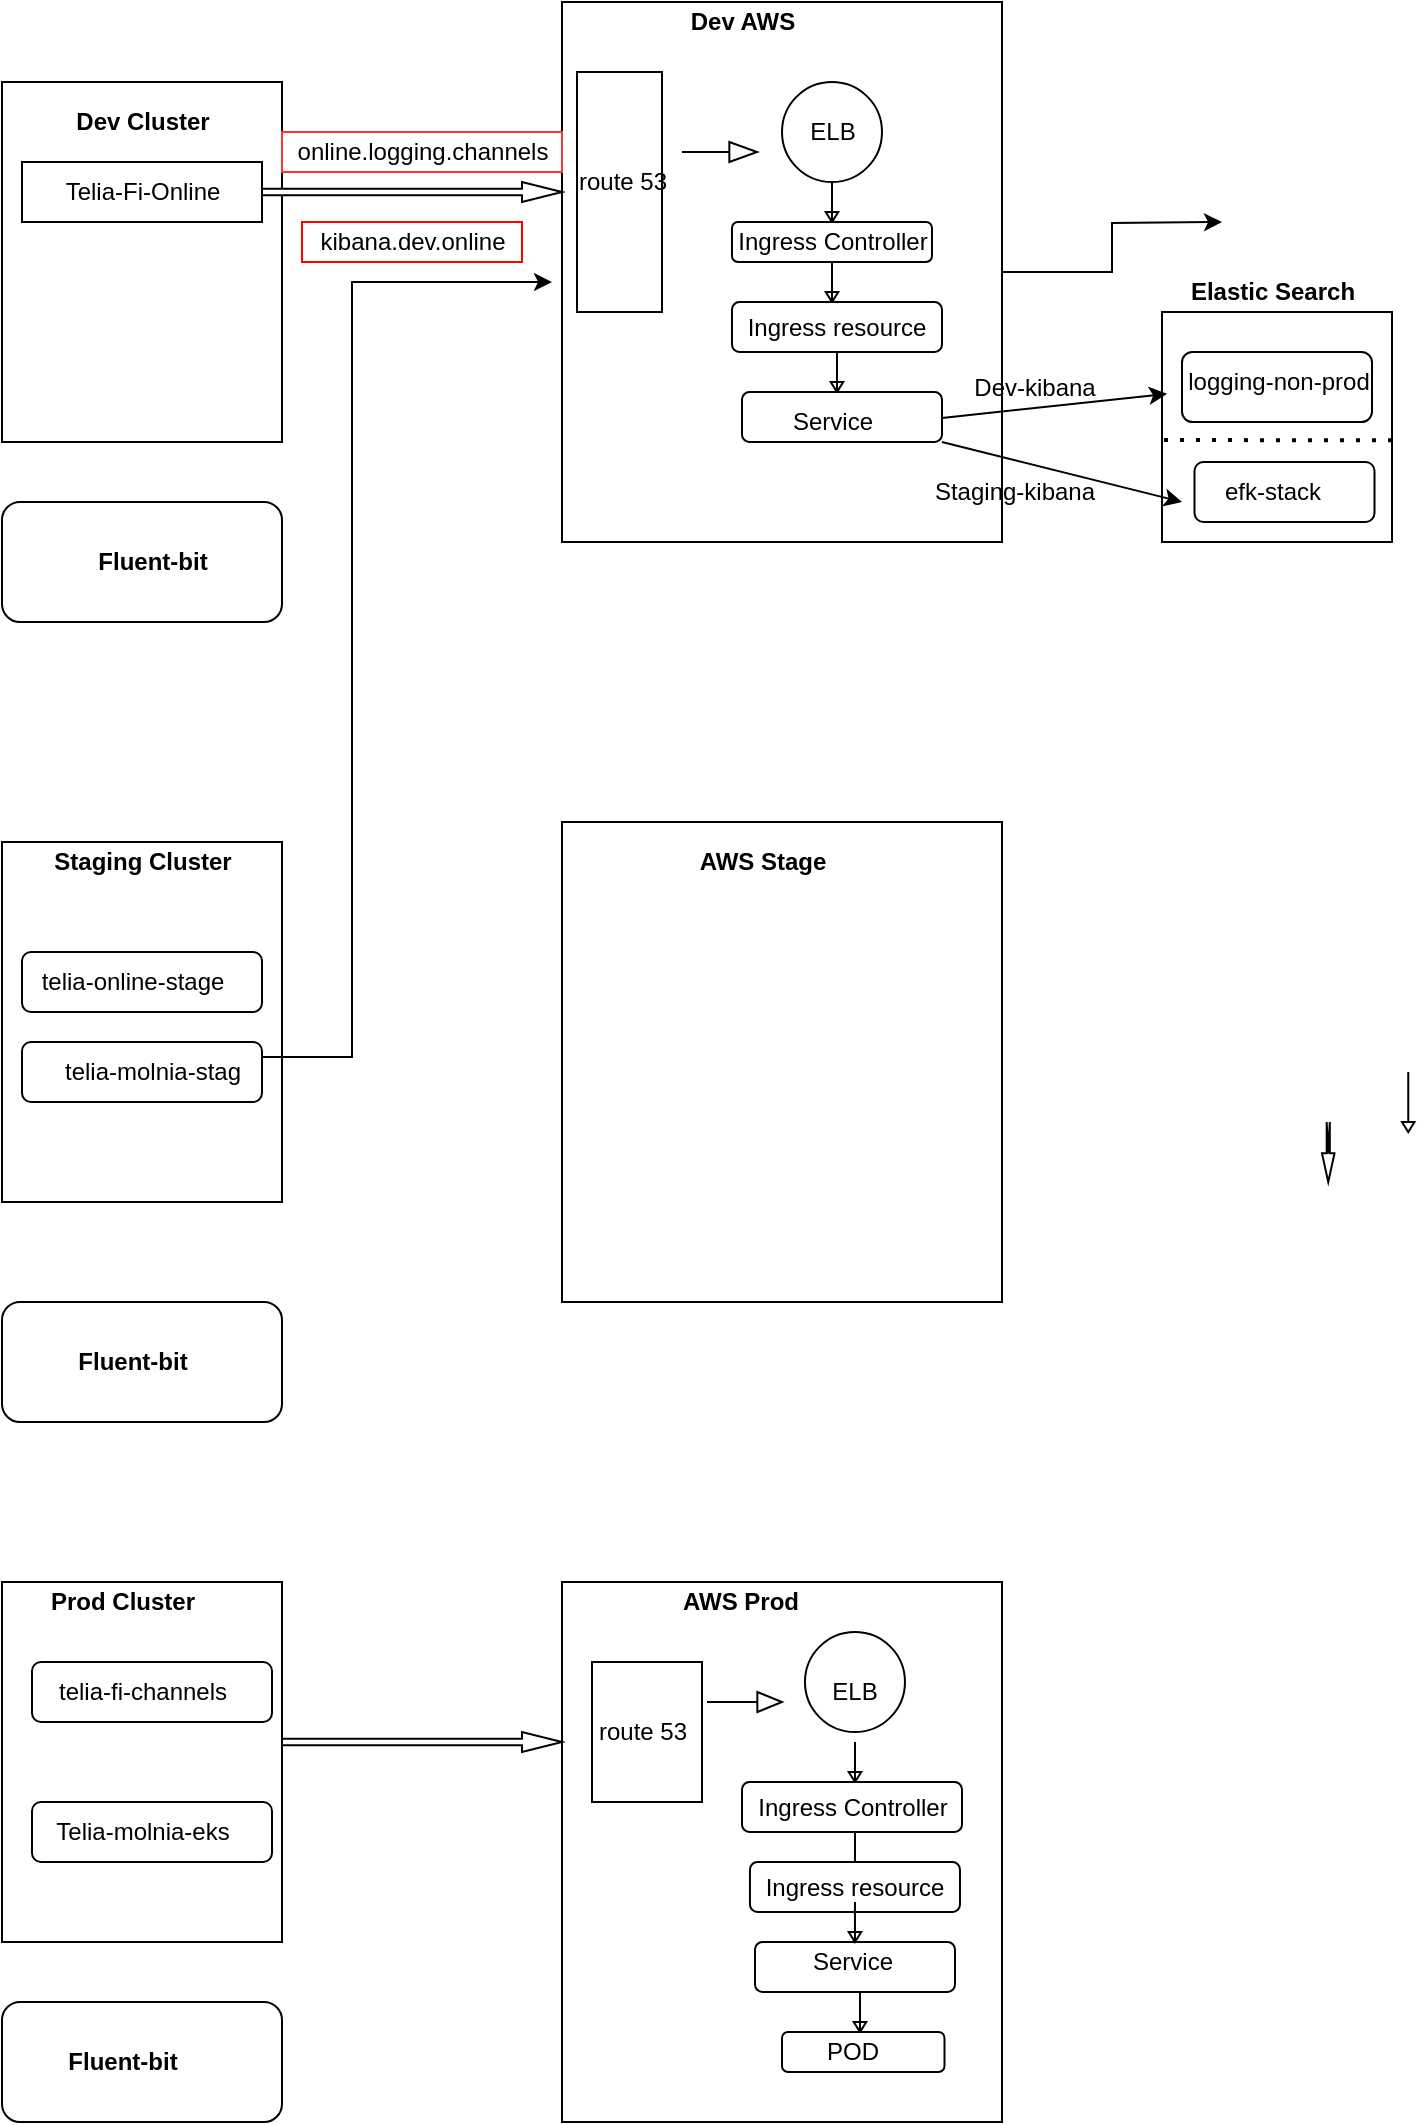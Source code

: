 <mxfile version="15.5.8" type="github">
  <diagram id="8KyumhnjD8qJlOuxR-5a" name="Page-1">
    <mxGraphModel dx="1065" dy="456" grid="1" gridSize="10" guides="1" tooltips="1" connect="1" arrows="1" fold="1" page="1" pageScale="1" pageWidth="827" pageHeight="1169" math="0" shadow="0">
      <root>
        <mxCell id="0" />
        <mxCell id="1" parent="0" />
        <mxCell id="Jb96kdzBdP_yNb_UIK-H-1" value="" style="rounded=0;whiteSpace=wrap;html=1;" vertex="1" parent="1">
          <mxGeometry x="80" y="90" width="140" height="180" as="geometry" />
        </mxCell>
        <mxCell id="Jb96kdzBdP_yNb_UIK-H-2" value="" style="rounded=0;whiteSpace=wrap;html=1;" vertex="1" parent="1">
          <mxGeometry x="80" y="840" width="140" height="180" as="geometry" />
        </mxCell>
        <mxCell id="Jb96kdzBdP_yNb_UIK-H-3" value="" style="rounded=0;whiteSpace=wrap;html=1;" vertex="1" parent="1">
          <mxGeometry x="80" y="470" width="140" height="180" as="geometry" />
        </mxCell>
        <mxCell id="Jb96kdzBdP_yNb_UIK-H-4" value="" style="rounded=0;whiteSpace=wrap;html=1;" vertex="1" parent="1">
          <mxGeometry x="360" y="840" width="220" height="270" as="geometry" />
        </mxCell>
        <mxCell id="Jb96kdzBdP_yNb_UIK-H-5" value="" style="rounded=0;whiteSpace=wrap;html=1;" vertex="1" parent="1">
          <mxGeometry x="360" y="460" width="220" height="240" as="geometry" />
        </mxCell>
        <mxCell id="Jb96kdzBdP_yNb_UIK-H-84" style="edgeStyle=orthogonalEdgeStyle;rounded=0;orthogonalLoop=1;jettySize=auto;html=1;" edge="1" parent="1" source="Jb96kdzBdP_yNb_UIK-H-6">
          <mxGeometry relative="1" as="geometry">
            <mxPoint x="690" y="160" as="targetPoint" />
          </mxGeometry>
        </mxCell>
        <mxCell id="Jb96kdzBdP_yNb_UIK-H-6" value="" style="rounded=0;whiteSpace=wrap;html=1;fillColor=#FFFFFF;" vertex="1" parent="1">
          <mxGeometry x="360" y="50" width="220" height="270" as="geometry" />
        </mxCell>
        <mxCell id="Jb96kdzBdP_yNb_UIK-H-7" value="" style="rounded=0;whiteSpace=wrap;html=1;" vertex="1" parent="1">
          <mxGeometry x="90" y="130" width="120" height="30" as="geometry" />
        </mxCell>
        <mxCell id="Jb96kdzBdP_yNb_UIK-H-8" value="Dev Cluster" style="text;html=1;resizable=0;autosize=1;align=center;verticalAlign=middle;points=[];fillColor=none;strokeColor=none;rounded=0;fontStyle=1" vertex="1" parent="1">
          <mxGeometry x="110" y="100" width="80" height="20" as="geometry" />
        </mxCell>
        <mxCell id="Jb96kdzBdP_yNb_UIK-H-9" value="Telia-Fi-Online" style="text;html=1;resizable=0;autosize=1;align=center;verticalAlign=middle;points=[];fillColor=none;strokeColor=none;rounded=0;" vertex="1" parent="1">
          <mxGeometry x="105" y="135" width="90" height="20" as="geometry" />
        </mxCell>
        <mxCell id="Jb96kdzBdP_yNb_UIK-H-10" value="Staging Cluster" style="text;html=1;resizable=0;autosize=1;align=center;verticalAlign=middle;points=[];fillColor=none;strokeColor=none;rounded=0;fontStyle=1" vertex="1" parent="1">
          <mxGeometry x="100" y="470" width="100" height="20" as="geometry" />
        </mxCell>
        <mxCell id="Jb96kdzBdP_yNb_UIK-H-11" value="" style="rounded=1;whiteSpace=wrap;html=1;" vertex="1" parent="1">
          <mxGeometry x="90" y="525" width="120" height="30" as="geometry" />
        </mxCell>
        <mxCell id="Jb96kdzBdP_yNb_UIK-H-12" value="" style="rounded=1;whiteSpace=wrap;html=1;" vertex="1" parent="1">
          <mxGeometry x="90" y="570" width="120" height="30" as="geometry" />
        </mxCell>
        <mxCell id="Jb96kdzBdP_yNb_UIK-H-14" value="telia-online-stage" style="text;html=1;resizable=0;autosize=1;align=center;verticalAlign=middle;points=[];fillColor=none;strokeColor=none;rounded=0;" vertex="1" parent="1">
          <mxGeometry x="90" y="530" width="110" height="20" as="geometry" />
        </mxCell>
        <mxCell id="Jb96kdzBdP_yNb_UIK-H-15" value="telia-molnia-stag" style="text;html=1;resizable=0;autosize=1;align=center;verticalAlign=middle;points=[];fillColor=none;strokeColor=none;rounded=0;" vertex="1" parent="1">
          <mxGeometry x="105" y="575" width="100" height="20" as="geometry" />
        </mxCell>
        <mxCell id="Jb96kdzBdP_yNb_UIK-H-16" value="Prod Cluster" style="text;html=1;resizable=0;autosize=1;align=center;verticalAlign=middle;points=[];fillColor=none;strokeColor=none;rounded=0;fontStyle=1" vertex="1" parent="1">
          <mxGeometry x="95" y="840" width="90" height="20" as="geometry" />
        </mxCell>
        <mxCell id="Jb96kdzBdP_yNb_UIK-H-17" value="" style="rounded=1;whiteSpace=wrap;html=1;" vertex="1" parent="1">
          <mxGeometry x="95" y="880" width="120" height="30" as="geometry" />
        </mxCell>
        <mxCell id="Jb96kdzBdP_yNb_UIK-H-18" value="" style="rounded=1;whiteSpace=wrap;html=1;" vertex="1" parent="1">
          <mxGeometry x="95" y="950" width="120" height="30" as="geometry" />
        </mxCell>
        <mxCell id="Jb96kdzBdP_yNb_UIK-H-19" value="telia-fi-channels" style="text;html=1;resizable=0;autosize=1;align=center;verticalAlign=middle;points=[];fillColor=none;strokeColor=none;rounded=0;" vertex="1" parent="1">
          <mxGeometry x="100" y="885" width="100" height="20" as="geometry" />
        </mxCell>
        <mxCell id="Jb96kdzBdP_yNb_UIK-H-20" value="Telia-molnia-eks" style="text;html=1;resizable=0;autosize=1;align=center;verticalAlign=middle;points=[];fillColor=none;strokeColor=none;rounded=0;" vertex="1" parent="1">
          <mxGeometry x="100" y="955" width="100" height="20" as="geometry" />
        </mxCell>
        <mxCell id="Jb96kdzBdP_yNb_UIK-H-21" value="Dev AWS" style="text;html=1;resizable=0;autosize=1;align=center;verticalAlign=middle;points=[];fillColor=none;strokeColor=none;rounded=0;fontStyle=1" vertex="1" parent="1">
          <mxGeometry x="415" y="50" width="70" height="20" as="geometry" />
        </mxCell>
        <mxCell id="Jb96kdzBdP_yNb_UIK-H-25" value="" style="html=1;shadow=0;dashed=0;align=center;verticalAlign=middle;shape=mxgraph.arrows2.arrow;dy=0.67;dx=20;notch=0;" vertex="1" parent="1">
          <mxGeometry x="210" y="140" width="150" height="10" as="geometry" />
        </mxCell>
        <mxCell id="Jb96kdzBdP_yNb_UIK-H-27" value="online.logging.channels" style="text;html=1;resizable=0;autosize=1;align=center;verticalAlign=middle;points=[];fillColor=none;strokeColor=#FF3333;rounded=0;" vertex="1" parent="1">
          <mxGeometry x="220" y="115" width="140" height="20" as="geometry" />
        </mxCell>
        <mxCell id="Jb96kdzBdP_yNb_UIK-H-28" value="" style="rounded=0;whiteSpace=wrap;html=1;" vertex="1" parent="1">
          <mxGeometry x="367.5" y="85" width="42.5" height="120" as="geometry" />
        </mxCell>
        <mxCell id="Jb96kdzBdP_yNb_UIK-H-29" value="route 53" style="text;html=1;resizable=0;autosize=1;align=center;verticalAlign=middle;points=[];fillColor=none;strokeColor=none;rounded=0;" vertex="1" parent="1">
          <mxGeometry x="360" y="130" width="60" height="20" as="geometry" />
        </mxCell>
        <mxCell id="Jb96kdzBdP_yNb_UIK-H-31" value="" style="html=1;shadow=0;dashed=0;align=center;verticalAlign=middle;shape=mxgraph.arrows2.arrow;dy=1;dx=13.83;notch=0;" vertex="1" parent="1">
          <mxGeometry x="420" y="120" width="37.5" height="10" as="geometry" />
        </mxCell>
        <mxCell id="Jb96kdzBdP_yNb_UIK-H-32" value="" style="ellipse;whiteSpace=wrap;html=1;aspect=fixed;" vertex="1" parent="1">
          <mxGeometry x="470" y="90" width="50" height="50" as="geometry" />
        </mxCell>
        <mxCell id="Jb96kdzBdP_yNb_UIK-H-33" value="ELB" style="text;html=1;resizable=0;autosize=1;align=center;verticalAlign=middle;points=[];fillColor=none;strokeColor=none;rounded=0;" vertex="1" parent="1">
          <mxGeometry x="475" y="105" width="40" height="20" as="geometry" />
        </mxCell>
        <mxCell id="Jb96kdzBdP_yNb_UIK-H-35" value="" style="html=1;shadow=0;dashed=0;align=center;verticalAlign=middle;shape=mxgraph.arrows2.arrow;dy=1;dx=5;direction=south;notch=25;" vertex="1" parent="1">
          <mxGeometry x="491.87" y="140" width="6.25" height="20" as="geometry" />
        </mxCell>
        <mxCell id="Jb96kdzBdP_yNb_UIK-H-36" value="" style="html=1;shadow=0;dashed=0;align=center;verticalAlign=middle;shape=mxgraph.arrows2.arrow;dy=0.75;dx=14.33;direction=south;notch=15.67;" vertex="1" parent="1">
          <mxGeometry x="740" y="610" width="6.25" height="30" as="geometry" />
        </mxCell>
        <mxCell id="Jb96kdzBdP_yNb_UIK-H-37" value="" style="html=1;shadow=0;dashed=0;align=center;verticalAlign=middle;shape=mxgraph.arrows2.arrow;dy=1;dx=5;direction=south;notch=25;" vertex="1" parent="1">
          <mxGeometry x="780" y="585" width="6.25" height="30" as="geometry" />
        </mxCell>
        <mxCell id="Jb96kdzBdP_yNb_UIK-H-38" value="" style="html=1;shadow=0;dashed=0;align=center;verticalAlign=middle;shape=mxgraph.arrows2.arrow;dy=1;dx=5;direction=south;notch=25;" vertex="1" parent="1">
          <mxGeometry x="503.37" y="920" width="6.25" height="20" as="geometry" />
        </mxCell>
        <mxCell id="Jb96kdzBdP_yNb_UIK-H-40" value="" style="rounded=1;whiteSpace=wrap;html=1;" vertex="1" parent="1">
          <mxGeometry x="444.99" y="160" width="100" height="20" as="geometry" />
        </mxCell>
        <mxCell id="Jb96kdzBdP_yNb_UIK-H-41" value="Ingress Controller" style="text;html=1;resizable=0;autosize=1;align=center;verticalAlign=middle;points=[];fillColor=none;strokeColor=none;rounded=0;" vertex="1" parent="1">
          <mxGeometry x="440" y="160" width="110" height="20" as="geometry" />
        </mxCell>
        <mxCell id="Jb96kdzBdP_yNb_UIK-H-42" value="" style="html=1;shadow=0;dashed=0;align=center;verticalAlign=middle;shape=mxgraph.arrows2.arrow;dy=1;dx=5;direction=south;notch=25;" vertex="1" parent="1">
          <mxGeometry x="491.88" y="180" width="6.25" height="20" as="geometry" />
        </mxCell>
        <mxCell id="Jb96kdzBdP_yNb_UIK-H-44" value="Ingress resource" style="rounded=1;whiteSpace=wrap;html=1;" vertex="1" parent="1">
          <mxGeometry x="444.99" y="200" width="105.01" height="25" as="geometry" />
        </mxCell>
        <mxCell id="Jb96kdzBdP_yNb_UIK-H-46" style="edgeStyle=orthogonalEdgeStyle;rounded=0;orthogonalLoop=1;jettySize=auto;html=1;exitX=0;exitY=0;exitDx=12.5;exitDy=3.125;exitPerimeter=0;entryX=0.614;entryY=0.694;entryDx=0;entryDy=0;entryPerimeter=0;" edge="1" parent="1" target="Jb96kdzBdP_yNb_UIK-H-6">
          <mxGeometry relative="1" as="geometry">
            <mxPoint x="494.995" y="237.5" as="sourcePoint" />
          </mxGeometry>
        </mxCell>
        <mxCell id="Jb96kdzBdP_yNb_UIK-H-47" value="" style="html=1;shadow=0;dashed=0;align=center;verticalAlign=middle;shape=mxgraph.arrows2.arrow;dy=1;dx=5;direction=south;notch=25;" vertex="1" parent="1">
          <mxGeometry x="494.37" y="225" width="6.25" height="20" as="geometry" />
        </mxCell>
        <mxCell id="Jb96kdzBdP_yNb_UIK-H-48" value="" style="rounded=1;whiteSpace=wrap;html=1;" vertex="1" parent="1">
          <mxGeometry x="450" y="245" width="100" height="25" as="geometry" />
        </mxCell>
        <mxCell id="Jb96kdzBdP_yNb_UIK-H-49" value="Service" style="text;html=1;resizable=0;autosize=1;align=center;verticalAlign=middle;points=[];fillColor=none;strokeColor=none;rounded=0;" vertex="1" parent="1">
          <mxGeometry x="464.99" y="250" width="60" height="20" as="geometry" />
        </mxCell>
        <mxCell id="Jb96kdzBdP_yNb_UIK-H-50" value="" style="rounded=1;whiteSpace=wrap;html=1;" vertex="1" parent="1">
          <mxGeometry x="80" y="300" width="140" height="60" as="geometry" />
        </mxCell>
        <mxCell id="Jb96kdzBdP_yNb_UIK-H-51" value="" style="rounded=1;whiteSpace=wrap;html=1;" vertex="1" parent="1">
          <mxGeometry x="80" y="1050" width="140" height="60" as="geometry" />
        </mxCell>
        <mxCell id="Jb96kdzBdP_yNb_UIK-H-52" value="" style="rounded=1;whiteSpace=wrap;html=1;" vertex="1" parent="1">
          <mxGeometry x="80" y="700" width="140" height="60" as="geometry" />
        </mxCell>
        <mxCell id="Jb96kdzBdP_yNb_UIK-H-53" value="Fluent-bit" style="text;html=1;resizable=0;autosize=1;align=center;verticalAlign=middle;points=[];fillColor=none;strokeColor=none;rounded=0;fontStyle=1" vertex="1" parent="1">
          <mxGeometry x="120" y="320" width="70" height="20" as="geometry" />
        </mxCell>
        <mxCell id="Jb96kdzBdP_yNb_UIK-H-54" value="Fluent-bit" style="text;html=1;resizable=0;autosize=1;align=center;verticalAlign=middle;points=[];fillColor=none;strokeColor=none;rounded=0;fontStyle=1" vertex="1" parent="1">
          <mxGeometry x="105" y="1070" width="70" height="20" as="geometry" />
        </mxCell>
        <mxCell id="Jb96kdzBdP_yNb_UIK-H-55" value="Fluent-bit" style="text;html=1;resizable=0;autosize=1;align=center;verticalAlign=middle;points=[];fillColor=none;strokeColor=none;rounded=0;fontStyle=1" vertex="1" parent="1">
          <mxGeometry x="110" y="720" width="70" height="20" as="geometry" />
        </mxCell>
        <mxCell id="Jb96kdzBdP_yNb_UIK-H-56" value="" style="rounded=0;whiteSpace=wrap;html=1;" vertex="1" parent="1">
          <mxGeometry x="375" y="880" width="55" height="70" as="geometry" />
        </mxCell>
        <mxCell id="Jb96kdzBdP_yNb_UIK-H-58" value="AWS Stage" style="text;html=1;resizable=0;autosize=1;align=center;verticalAlign=middle;points=[];fillColor=none;strokeColor=none;rounded=0;fontStyle=1" vertex="1" parent="1">
          <mxGeometry x="420" y="470" width="80" height="20" as="geometry" />
        </mxCell>
        <mxCell id="Jb96kdzBdP_yNb_UIK-H-59" value="AWS Prod" style="text;html=1;resizable=0;autosize=1;align=center;verticalAlign=middle;points=[];fillColor=none;strokeColor=none;rounded=0;fontStyle=1" vertex="1" parent="1">
          <mxGeometry x="414" y="840" width="70" height="20" as="geometry" />
        </mxCell>
        <mxCell id="Jb96kdzBdP_yNb_UIK-H-60" value="route 53" style="text;html=1;resizable=0;autosize=1;align=center;verticalAlign=middle;points=[];fillColor=none;strokeColor=none;rounded=0;" vertex="1" parent="1">
          <mxGeometry x="370" y="905" width="60" height="20" as="geometry" />
        </mxCell>
        <mxCell id="Jb96kdzBdP_yNb_UIK-H-62" value="" style="html=1;shadow=0;dashed=0;align=center;verticalAlign=middle;shape=mxgraph.arrows2.arrow;dy=1;dx=12.33;notch=0;" vertex="1" parent="1">
          <mxGeometry x="432.5" y="895" width="37.5" height="10" as="geometry" />
        </mxCell>
        <mxCell id="Jb96kdzBdP_yNb_UIK-H-63" value="" style="ellipse;whiteSpace=wrap;html=1;aspect=fixed;" vertex="1" parent="1">
          <mxGeometry x="481.49" y="865" width="50" height="50" as="geometry" />
        </mxCell>
        <mxCell id="Jb96kdzBdP_yNb_UIK-H-64" value="ELB" style="text;html=1;resizable=0;autosize=1;align=center;verticalAlign=middle;points=[];fillColor=none;strokeColor=none;rounded=0;" vertex="1" parent="1">
          <mxGeometry x="486.49" y="885" width="40" height="20" as="geometry" />
        </mxCell>
        <mxCell id="Jb96kdzBdP_yNb_UIK-H-70" value="" style="edgeStyle=orthogonalEdgeStyle;rounded=0;orthogonalLoop=1;jettySize=auto;html=1;" edge="1" parent="1" source="Jb96kdzBdP_yNb_UIK-H-66" target="Jb96kdzBdP_yNb_UIK-H-69">
          <mxGeometry relative="1" as="geometry" />
        </mxCell>
        <mxCell id="Jb96kdzBdP_yNb_UIK-H-66" value="Ingress resource" style="rounded=1;whiteSpace=wrap;html=1;" vertex="1" parent="1">
          <mxGeometry x="453.98" y="980" width="105.01" height="25" as="geometry" />
        </mxCell>
        <mxCell id="Jb96kdzBdP_yNb_UIK-H-67" value="" style="rounded=1;whiteSpace=wrap;html=1;" vertex="1" parent="1">
          <mxGeometry x="456.49" y="1020" width="100" height="25" as="geometry" />
        </mxCell>
        <mxCell id="Jb96kdzBdP_yNb_UIK-H-68" value="Service" style="text;html=1;resizable=0;autosize=1;align=center;verticalAlign=middle;points=[];fillColor=none;strokeColor=none;rounded=0;" vertex="1" parent="1">
          <mxGeometry x="475" y="1020" width="60" height="20" as="geometry" />
        </mxCell>
        <mxCell id="Jb96kdzBdP_yNb_UIK-H-69" value="" style="rounded=1;whiteSpace=wrap;html=1;" vertex="1" parent="1">
          <mxGeometry x="450" y="940" width="110" height="25" as="geometry" />
        </mxCell>
        <mxCell id="Jb96kdzBdP_yNb_UIK-H-71" value="Ingress Controller" style="text;html=1;resizable=0;autosize=1;align=center;verticalAlign=middle;points=[];fillColor=none;strokeColor=none;rounded=0;" vertex="1" parent="1">
          <mxGeometry x="450" y="942.5" width="110" height="20" as="geometry" />
        </mxCell>
        <mxCell id="Jb96kdzBdP_yNb_UIK-H-72" value="" style="html=1;shadow=0;dashed=0;align=center;verticalAlign=middle;shape=mxgraph.arrows2.arrow;dy=1;dx=5;direction=south;notch=25;" vertex="1" parent="1">
          <mxGeometry x="503.36" y="1000" width="6.25" height="20" as="geometry" />
        </mxCell>
        <mxCell id="Jb96kdzBdP_yNb_UIK-H-73" value="" style="html=1;shadow=0;dashed=0;align=center;verticalAlign=middle;shape=mxgraph.arrows2.arrow;dy=1;dx=5;direction=south;notch=25;" vertex="1" parent="1">
          <mxGeometry x="505.87" y="1045" width="6.25" height="20" as="geometry" />
        </mxCell>
        <mxCell id="Jb96kdzBdP_yNb_UIK-H-74" value="" style="rounded=1;whiteSpace=wrap;html=1;" vertex="1" parent="1">
          <mxGeometry x="470" y="1065" width="81.25" height="20" as="geometry" />
        </mxCell>
        <mxCell id="Jb96kdzBdP_yNb_UIK-H-75" value="POD" style="text;html=1;resizable=0;autosize=1;align=center;verticalAlign=middle;points=[];fillColor=none;strokeColor=none;rounded=0;" vertex="1" parent="1">
          <mxGeometry x="485" y="1065" width="40" height="20" as="geometry" />
        </mxCell>
        <mxCell id="Jb96kdzBdP_yNb_UIK-H-76" value="" style="edgeStyle=elbowEdgeStyle;elbow=horizontal;endArrow=classic;html=1;rounded=0;exitX=1;exitY=0.25;exitDx=0;exitDy=0;" edge="1" parent="1" source="Jb96kdzBdP_yNb_UIK-H-12">
          <mxGeometry width="50" height="50" relative="1" as="geometry">
            <mxPoint x="225" y="580" as="sourcePoint" />
            <mxPoint x="355" y="190" as="targetPoint" />
            <Array as="points">
              <mxPoint x="255" y="430" />
            </Array>
          </mxGeometry>
        </mxCell>
        <mxCell id="Jb96kdzBdP_yNb_UIK-H-77" value="kibana.dev.online" style="text;html=1;resizable=0;autosize=1;align=center;verticalAlign=middle;points=[];fillColor=none;strokeColor=#FF0000;rounded=0;" vertex="1" parent="1">
          <mxGeometry x="230" y="160" width="110" height="20" as="geometry" />
        </mxCell>
        <mxCell id="Jb96kdzBdP_yNb_UIK-H-78" value="" style="whiteSpace=wrap;html=1;aspect=fixed;strokeColor=#000000;" vertex="1" parent="1">
          <mxGeometry x="660" y="205" width="115" height="115" as="geometry" />
        </mxCell>
        <mxCell id="Jb96kdzBdP_yNb_UIK-H-79" value="Elastic Search" style="text;html=1;resizable=0;autosize=1;align=center;verticalAlign=middle;points=[];fillColor=none;strokeColor=none;rounded=0;fontStyle=1" vertex="1" parent="1">
          <mxGeometry x="665" y="185" width="100" height="20" as="geometry" />
        </mxCell>
        <mxCell id="Jb96kdzBdP_yNb_UIK-H-80" value="" style="rounded=1;whiteSpace=wrap;html=1;strokeColor=#000000;fillColor=#FFFFFF;" vertex="1" parent="1">
          <mxGeometry x="670" y="225" width="95" height="35" as="geometry" />
        </mxCell>
        <mxCell id="Jb96kdzBdP_yNb_UIK-H-81" value="" style="rounded=1;whiteSpace=wrap;html=1;strokeColor=#000000;fillColor=#FFFFFF;" vertex="1" parent="1">
          <mxGeometry x="676.25" y="280" width="90" height="30" as="geometry" />
        </mxCell>
        <mxCell id="Jb96kdzBdP_yNb_UIK-H-83" value="" style="endArrow=none;dashed=1;html=1;dashPattern=1 3;strokeWidth=2;rounded=0;" edge="1" parent="1">
          <mxGeometry width="50" height="50" relative="1" as="geometry">
            <mxPoint x="775" y="269.17" as="sourcePoint" />
            <mxPoint x="660" y="269" as="targetPoint" />
            <Array as="points" />
          </mxGeometry>
        </mxCell>
        <mxCell id="Jb96kdzBdP_yNb_UIK-H-87" value="logging-non-prod" style="text;html=1;resizable=0;autosize=1;align=center;verticalAlign=middle;points=[];fillColor=none;strokeColor=none;rounded=0;" vertex="1" parent="1">
          <mxGeometry x="662.5" y="230" width="110" height="20" as="geometry" />
        </mxCell>
        <mxCell id="Jb96kdzBdP_yNb_UIK-H-88" value="efk-stack" style="text;html=1;resizable=0;autosize=1;align=center;verticalAlign=middle;points=[];fillColor=none;strokeColor=none;rounded=0;" vertex="1" parent="1">
          <mxGeometry x="685" y="285" width="60" height="20" as="geometry" />
        </mxCell>
        <mxCell id="Jb96kdzBdP_yNb_UIK-H-91" value="" style="endArrow=classic;html=1;rounded=0;" edge="1" parent="1" target="Jb96kdzBdP_yNb_UIK-H-87">
          <mxGeometry width="50" height="50" relative="1" as="geometry">
            <mxPoint x="550" y="258" as="sourcePoint" />
            <mxPoint x="610" y="210" as="targetPoint" />
          </mxGeometry>
        </mxCell>
        <mxCell id="Jb96kdzBdP_yNb_UIK-H-92" value="" style="endArrow=classic;html=1;rounded=0;entryX=0.087;entryY=0.826;entryDx=0;entryDy=0;entryPerimeter=0;" edge="1" parent="1" source="Jb96kdzBdP_yNb_UIK-H-48" target="Jb96kdzBdP_yNb_UIK-H-78">
          <mxGeometry width="50" height="50" relative="1" as="geometry">
            <mxPoint x="551.25" y="275" as="sourcePoint" />
            <mxPoint x="601.25" y="225" as="targetPoint" />
          </mxGeometry>
        </mxCell>
        <mxCell id="Jb96kdzBdP_yNb_UIK-H-93" value="Dev-kibana" style="text;html=1;resizable=0;autosize=1;align=center;verticalAlign=middle;points=[];fillColor=none;strokeColor=none;rounded=0;" vertex="1" parent="1">
          <mxGeometry x="556.49" y="232.5" width="80" height="20" as="geometry" />
        </mxCell>
        <mxCell id="Jb96kdzBdP_yNb_UIK-H-94" value="Staging-kibana" style="text;html=1;resizable=0;autosize=1;align=center;verticalAlign=middle;points=[];fillColor=none;strokeColor=none;rounded=0;" vertex="1" parent="1">
          <mxGeometry x="536.49" y="285" width="100" height="20" as="geometry" />
        </mxCell>
        <mxCell id="Jb96kdzBdP_yNb_UIK-H-95" value="" style="html=1;shadow=0;dashed=0;align=center;verticalAlign=middle;shape=mxgraph.arrows2.arrow;dy=0.67;dx=20;notch=0;" vertex="1" parent="1">
          <mxGeometry x="220" y="915" width="140" height="10" as="geometry" />
        </mxCell>
      </root>
    </mxGraphModel>
  </diagram>
</mxfile>
